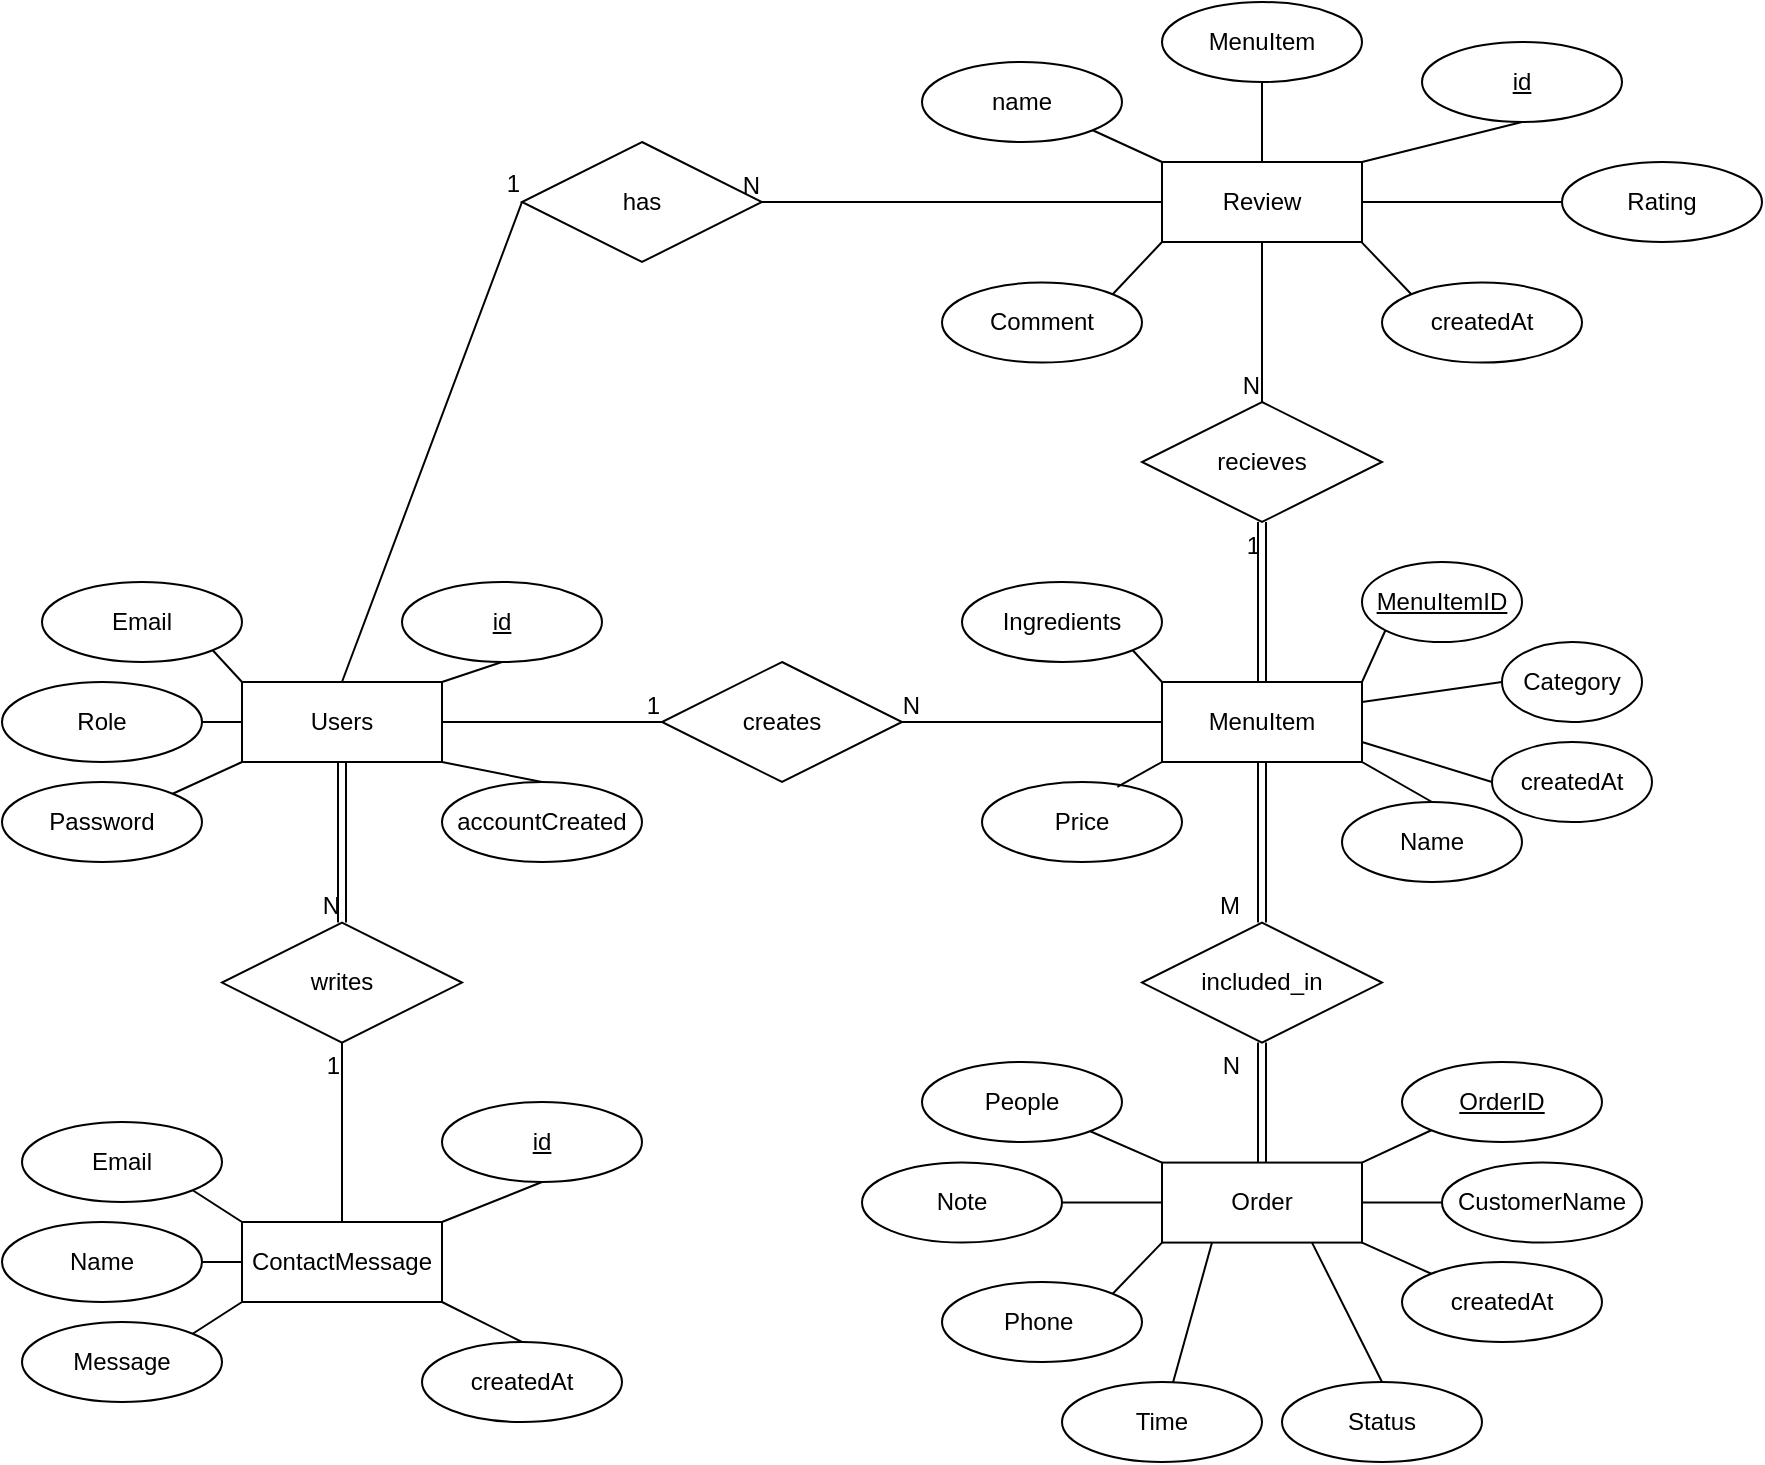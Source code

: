 <mxfile>
    <diagram id="apet5OLyNNQHsize-prF" name="Page-1">
        <mxGraphModel dx="646" dy="353" grid="1" gridSize="10" guides="1" tooltips="1" connect="1" arrows="1" fold="1" page="1" pageScale="1" pageWidth="2000" pageHeight="2000" math="0" shadow="0">
            <root>
                <mxCell id="0"/>
                <mxCell id="1" parent="0"/>
                <mxCell id="2" value="Users" style="whiteSpace=wrap;html=1;align=center;" parent="1" vertex="1">
                    <mxGeometry x="440" y="760" width="100" height="40" as="geometry"/>
                </mxCell>
                <mxCell id="3" value="&lt;meta charset=&quot;utf-8&quot;&gt;MenuItem" style="whiteSpace=wrap;html=1;align=center;" parent="1" vertex="1">
                    <mxGeometry x="900" y="760" width="100" height="40" as="geometry"/>
                </mxCell>
                <mxCell id="4" value="Order" style="whiteSpace=wrap;html=1;align=center;" parent="1" vertex="1">
                    <mxGeometry x="900" y="1000.29" width="100" height="40" as="geometry"/>
                </mxCell>
                <mxCell id="5" value="Email" style="ellipse;whiteSpace=wrap;html=1;align=center;" parent="1" vertex="1">
                    <mxGeometry x="340" y="710" width="100" height="40" as="geometry"/>
                </mxCell>
                <mxCell id="6" value="Password" style="ellipse;whiteSpace=wrap;html=1;align=center;" parent="1" vertex="1">
                    <mxGeometry x="320" y="810" width="100" height="40" as="geometry"/>
                </mxCell>
                <mxCell id="7" value="" style="endArrow=none;html=1;rounded=0;exitX=1;exitY=0;exitDx=0;exitDy=0;entryX=0;entryY=1;entryDx=0;entryDy=0;" parent="1" source="6" target="2" edge="1">
                    <mxGeometry relative="1" as="geometry">
                        <mxPoint x="560" y="920" as="sourcePoint"/>
                        <mxPoint x="720" y="920" as="targetPoint"/>
                    </mxGeometry>
                </mxCell>
                <mxCell id="8" value="" style="endArrow=none;html=1;rounded=0;exitX=0;exitY=0;exitDx=0;exitDy=0;entryX=1;entryY=1;entryDx=0;entryDy=0;" parent="1" source="2" target="5" edge="1">
                    <mxGeometry relative="1" as="geometry">
                        <mxPoint x="415" y="826" as="sourcePoint"/>
                        <mxPoint x="450" y="820" as="targetPoint"/>
                    </mxGeometry>
                </mxCell>
                <mxCell id="9" value="id" style="ellipse;whiteSpace=wrap;html=1;align=center;fontStyle=4;" parent="1" vertex="1">
                    <mxGeometry x="520" y="710" width="100" height="40" as="geometry"/>
                </mxCell>
                <mxCell id="10" value="" style="endArrow=none;html=1;rounded=0;entryX=0.5;entryY=1;entryDx=0;entryDy=0;exitX=1;exitY=0;exitDx=0;exitDy=0;" parent="1" source="2" target="9" edge="1">
                    <mxGeometry relative="1" as="geometry">
                        <mxPoint x="540" y="770" as="sourcePoint"/>
                        <mxPoint x="460" y="830" as="targetPoint"/>
                    </mxGeometry>
                </mxCell>
                <mxCell id="11" value="MenuItemID" style="ellipse;whiteSpace=wrap;html=1;align=center;fontStyle=4;" parent="1" vertex="1">
                    <mxGeometry x="1000" y="700" width="80" height="40" as="geometry"/>
                </mxCell>
                <mxCell id="12" value="Name&lt;span style=&quot;font-family: monospace; font-size: 0px; text-align: start; text-wrap: nowrap;&quot;&gt;%3CmxGraphModel%3E%3Croot%3E%3CmxCell%20id%3D%220%22%2F%3E%3CmxCell%20id%3D%221%22%20parent%3D%220%22%2F%3E%3CmxCell%20id%3D%222%22%20value%3D%22UserID%22%20style%3D%22ellipse%3BwhiteSpace%3Dwrap%3Bhtml%3D1%3Balign%3Dcenter%3BfontStyle%3D4%3B%22%20vertex%3D%221%22%20parent%3D%221%22%3E%3CmxGeometry%20x%3D%22580%22%20y%3D%22190%22%20width%3D%22100%22%20height%3D%2240%22%20as%3D%22geometry%22%2F%3E%3C%2FmxCell%3E%3C%2Froot%3E%3C%2FmxGraphModel%3E&lt;/span&gt;" style="ellipse;whiteSpace=wrap;html=1;align=center;" parent="1" vertex="1">
                    <mxGeometry x="990" y="820" width="90" height="40" as="geometry"/>
                </mxCell>
                <mxCell id="13" value="Price" style="ellipse;whiteSpace=wrap;html=1;align=center;" parent="1" vertex="1">
                    <mxGeometry x="810" y="810" width="100" height="40" as="geometry"/>
                </mxCell>
                <mxCell id="14" value="Ingredients" style="ellipse;whiteSpace=wrap;html=1;align=center;" parent="1" vertex="1">
                    <mxGeometry x="800" y="710" width="100" height="40" as="geometry"/>
                </mxCell>
                <mxCell id="15" value="" style="endArrow=none;html=1;rounded=0;exitX=0.677;exitY=0.06;exitDx=0;exitDy=0;entryX=0;entryY=1;entryDx=0;entryDy=0;exitPerimeter=0;" parent="1" source="13" target="3" edge="1">
                    <mxGeometry relative="1" as="geometry">
                        <mxPoint x="725" y="726" as="sourcePoint"/>
                        <mxPoint x="760" y="720" as="targetPoint"/>
                    </mxGeometry>
                </mxCell>
                <mxCell id="16" value="" style="endArrow=none;html=1;rounded=0;exitX=0.5;exitY=0;exitDx=0;exitDy=0;entryX=1;entryY=1;entryDx=0;entryDy=0;" parent="1" source="12" target="3" edge="1">
                    <mxGeometry relative="1" as="geometry">
                        <mxPoint x="735" y="736" as="sourcePoint"/>
                        <mxPoint x="770" y="730" as="targetPoint"/>
                    </mxGeometry>
                </mxCell>
                <mxCell id="17" value="" style="endArrow=none;html=1;rounded=0;exitX=0;exitY=1;exitDx=0;exitDy=0;entryX=1;entryY=0;entryDx=0;entryDy=0;" parent="1" source="11" target="3" edge="1">
                    <mxGeometry relative="1" as="geometry">
                        <mxPoint x="745" y="746" as="sourcePoint"/>
                        <mxPoint x="1000" y="759" as="targetPoint"/>
                    </mxGeometry>
                </mxCell>
                <mxCell id="18" value="" style="endArrow=none;html=1;rounded=0;exitX=1;exitY=1;exitDx=0;exitDy=0;entryX=0;entryY=0;entryDx=0;entryDy=0;" parent="1" source="14" target="3" edge="1">
                    <mxGeometry relative="1" as="geometry">
                        <mxPoint x="755" y="756" as="sourcePoint"/>
                        <mxPoint x="790" y="750" as="targetPoint"/>
                    </mxGeometry>
                </mxCell>
                <mxCell id="19" value="OrderID" style="ellipse;whiteSpace=wrap;html=1;align=center;fontStyle=4;" parent="1" vertex="1">
                    <mxGeometry x="1020" y="950" width="100" height="40" as="geometry"/>
                </mxCell>
                <mxCell id="20" value="&lt;div style=&quot;text-align: center;&quot;&gt;&lt;span style=&quot;text-align: start; background-color: transparent;&quot;&gt;CustomerName&lt;/span&gt;&lt;span style=&quot;font-family: monospace; font-size: 0px; text-align: start; text-wrap: nowrap; background-color: transparent;&quot;&gt;%3CmxGraphModel%3E%3Croot%3E%3CmxCell%20id%3D%220%22%2F%3E%3CmxCell%20id%3D%221%22%20parent%3D%220%22%2F%3E%3CmxCell%20id%3D%222%22%20value%3D%22UserID%22%20style%3D%22ellipse%3BwhiteSpace%3Dwrap%3Bhtml%3D1%3Balign%3Dcenter%3BfontStyle%3D4%3B%22%20vertex%3D%221%22%20parent%3D%221%22%3E%3CmxGeometry%20x%3D%22580%22%20y%3D%22190%22%20width%3D%22100%22%20height%3D%2240%22%20as%3D%22geometry%22%2F%3E%3C%2FmxCell%3E%3C%2Froot%3E%3C%2FmxGraphModel%3E&lt;/span&gt;&lt;/div&gt;" style="ellipse;whiteSpace=wrap;html=1;align=center;" parent="1" vertex="1">
                    <mxGeometry x="1040" y="1000.29" width="100" height="40" as="geometry"/>
                </mxCell>
                <mxCell id="21" value="Phone&amp;nbsp;" style="ellipse;whiteSpace=wrap;html=1;align=center;" parent="1" vertex="1">
                    <mxGeometry x="790" y="1060" width="100" height="40" as="geometry"/>
                </mxCell>
                <mxCell id="23" value="Time" style="ellipse;whiteSpace=wrap;html=1;align=center;" parent="1" vertex="1">
                    <mxGeometry x="850" y="1110" width="100" height="40" as="geometry"/>
                </mxCell>
                <mxCell id="24" value="" style="endArrow=none;html=1;rounded=0;exitX=0;exitY=1;exitDx=0;exitDy=0;entryX=1;entryY=0;entryDx=0;entryDy=0;" parent="1" source="19" target="4" edge="1">
                    <mxGeometry relative="1" as="geometry">
                        <mxPoint x="920" y="1050.29" as="sourcePoint"/>
                        <mxPoint x="1080" y="1050.29" as="targetPoint"/>
                    </mxGeometry>
                </mxCell>
                <mxCell id="25" value="" style="endArrow=none;html=1;rounded=0;entryX=0.25;entryY=1;entryDx=0;entryDy=0;" parent="1" source="23" target="4" edge="1">
                    <mxGeometry relative="1" as="geometry">
                        <mxPoint x="1015" y="974.29" as="sourcePoint"/>
                        <mxPoint x="1010" y="1010.29" as="targetPoint"/>
                    </mxGeometry>
                </mxCell>
                <mxCell id="26" value="" style="endArrow=none;html=1;rounded=0;exitX=1;exitY=0.5;exitDx=0;exitDy=0;entryX=0;entryY=0.5;entryDx=0;entryDy=0;" parent="1" source="4" target="20" edge="1">
                    <mxGeometry relative="1" as="geometry">
                        <mxPoint x="1025" y="984.29" as="sourcePoint"/>
                        <mxPoint x="1020" y="1020.29" as="targetPoint"/>
                    </mxGeometry>
                </mxCell>
                <mxCell id="27" value="" style="endArrow=none;html=1;rounded=0;exitX=1;exitY=0;exitDx=0;exitDy=0;entryX=0;entryY=1;entryDx=0;entryDy=0;" parent="1" source="21" target="4" edge="1">
                    <mxGeometry relative="1" as="geometry">
                        <mxPoint x="880.0" y="1060.29" as="sourcePoint"/>
                        <mxPoint x="1030" y="1030.29" as="targetPoint"/>
                    </mxGeometry>
                </mxCell>
                <mxCell id="29" value="creates" style="shape=rhombus;perimeter=rhombusPerimeter;whiteSpace=wrap;html=1;align=center;" parent="1" vertex="1">
                    <mxGeometry x="650" y="750" width="120" height="60" as="geometry"/>
                </mxCell>
                <mxCell id="30" value="" style="endArrow=none;html=1;rounded=0;exitX=1;exitY=0.5;exitDx=0;exitDy=0;entryX=0;entryY=0.5;entryDx=0;entryDy=0;" parent="1" source="2" target="29" edge="1">
                    <mxGeometry relative="1" as="geometry">
                        <mxPoint x="680" y="710" as="sourcePoint"/>
                        <mxPoint x="840" y="710" as="targetPoint"/>
                    </mxGeometry>
                </mxCell>
                <mxCell id="31" value="1" style="resizable=0;html=1;whiteSpace=wrap;align=right;verticalAlign=bottom;" parent="30" connectable="0" vertex="1">
                    <mxGeometry x="1" relative="1" as="geometry"/>
                </mxCell>
                <mxCell id="32" value="" style="endArrow=none;html=1;rounded=0;entryX=1;entryY=0.5;entryDx=0;entryDy=0;exitX=0;exitY=0.5;exitDx=0;exitDy=0;" parent="1" source="3" target="29" edge="1">
                    <mxGeometry relative="1" as="geometry">
                        <mxPoint x="630" y="720" as="sourcePoint"/>
                        <mxPoint x="790" y="720" as="targetPoint"/>
                    </mxGeometry>
                </mxCell>
                <mxCell id="33" value="N" style="resizable=0;html=1;whiteSpace=wrap;align=right;verticalAlign=bottom;" parent="32" connectable="0" vertex="1">
                    <mxGeometry x="1" relative="1" as="geometry">
                        <mxPoint x="10" as="offset"/>
                    </mxGeometry>
                </mxCell>
                <mxCell id="34" value="included_in" style="shape=rhombus;perimeter=rhombusPerimeter;whiteSpace=wrap;html=1;align=center;" parent="1" vertex="1">
                    <mxGeometry x="890" y="880.29" width="120" height="60" as="geometry"/>
                </mxCell>
                <mxCell id="39" value="Role" style="ellipse;whiteSpace=wrap;html=1;align=center;" parent="1" vertex="1">
                    <mxGeometry x="320" y="760" width="100" height="40" as="geometry"/>
                </mxCell>
                <mxCell id="40" value="accountCreated" style="ellipse;whiteSpace=wrap;html=1;align=center;" parent="1" vertex="1">
                    <mxGeometry x="540" y="810" width="100" height="40" as="geometry"/>
                </mxCell>
                <mxCell id="41" value="" style="endArrow=none;html=1;rounded=0;entryX=1;entryY=0.5;entryDx=0;entryDy=0;" parent="1" target="39" edge="1">
                    <mxGeometry relative="1" as="geometry">
                        <mxPoint x="440" y="780" as="sourcePoint"/>
                        <mxPoint x="640" y="900" as="targetPoint"/>
                    </mxGeometry>
                </mxCell>
                <mxCell id="42" value="" style="endArrow=none;html=1;rounded=0;exitX=0.5;exitY=0;exitDx=0;exitDy=0;entryX=1;entryY=1;entryDx=0;entryDy=0;" parent="1" source="40" target="2" edge="1">
                    <mxGeometry relative="1" as="geometry">
                        <mxPoint x="670" y="850" as="sourcePoint"/>
                        <mxPoint x="830" y="850" as="targetPoint"/>
                    </mxGeometry>
                </mxCell>
                <mxCell id="43" value="createdAt" style="ellipse;whiteSpace=wrap;html=1;align=center;" parent="1" vertex="1">
                    <mxGeometry x="1065" y="790" width="80" height="40" as="geometry"/>
                </mxCell>
                <mxCell id="45" value="Category" style="ellipse;whiteSpace=wrap;html=1;align=center;" parent="1" vertex="1">
                    <mxGeometry x="1070" y="740" width="70" height="40" as="geometry"/>
                </mxCell>
                <mxCell id="46" value="" style="endArrow=none;html=1;rounded=0;entryX=1;entryY=0.25;entryDx=0;entryDy=0;exitX=0;exitY=0.5;exitDx=0;exitDy=0;" parent="1" source="45" target="3" edge="1">
                    <mxGeometry relative="1" as="geometry">
                        <mxPoint x="1090" y="890" as="sourcePoint"/>
                        <mxPoint x="1090" y="920" as="targetPoint"/>
                    </mxGeometry>
                </mxCell>
                <mxCell id="47" value="" style="endArrow=none;html=1;rounded=0;exitX=1;exitY=0.75;exitDx=0;exitDy=0;entryX=0;entryY=0.5;entryDx=0;entryDy=0;" parent="1" source="3" target="43" edge="1">
                    <mxGeometry relative="1" as="geometry">
                        <mxPoint x="1108.2" y="919.8" as="sourcePoint"/>
                        <mxPoint x="1260" y="970" as="targetPoint"/>
                    </mxGeometry>
                </mxCell>
                <mxCell id="50" value="People" style="ellipse;whiteSpace=wrap;html=1;align=center;" parent="1" vertex="1">
                    <mxGeometry x="780" y="950" width="100" height="40" as="geometry"/>
                </mxCell>
                <mxCell id="51" value="Note" style="ellipse;whiteSpace=wrap;html=1;align=center;" parent="1" vertex="1">
                    <mxGeometry x="750" y="1000.29" width="100" height="40" as="geometry"/>
                </mxCell>
                <mxCell id="52" value="Status" style="ellipse;whiteSpace=wrap;html=1;align=center;" parent="1" vertex="1">
                    <mxGeometry x="960" y="1110" width="100" height="40" as="geometry"/>
                </mxCell>
                <mxCell id="53" value="createdAt" style="ellipse;whiteSpace=wrap;html=1;align=center;" parent="1" vertex="1">
                    <mxGeometry x="1020" y="1050" width="100" height="40" as="geometry"/>
                </mxCell>
                <mxCell id="55" value="" style="endArrow=none;html=1;rounded=0;exitX=1;exitY=1;exitDx=0;exitDy=0;entryX=0;entryY=0;entryDx=0;entryDy=0;" parent="1" source="4" target="53" edge="1">
                    <mxGeometry relative="1" as="geometry">
                        <mxPoint x="1000" y="1049.71" as="sourcePoint"/>
                        <mxPoint x="1040" y="1049.71" as="targetPoint"/>
                    </mxGeometry>
                </mxCell>
                <mxCell id="56" value="" style="endArrow=none;html=1;rounded=0;entryX=0.75;entryY=1;entryDx=0;entryDy=0;exitX=0.5;exitY=0;exitDx=0;exitDy=0;" parent="1" source="52" target="4" edge="1">
                    <mxGeometry relative="1" as="geometry">
                        <mxPoint x="969.5" y="1110" as="sourcePoint"/>
                        <mxPoint x="989.5" y="1040" as="targetPoint"/>
                    </mxGeometry>
                </mxCell>
                <mxCell id="57" value="" style="endArrow=none;html=1;rounded=0;entryX=0;entryY=0;entryDx=0;entryDy=0;" parent="1" source="50" target="4" edge="1">
                    <mxGeometry relative="1" as="geometry">
                        <mxPoint x="840" y="1040" as="sourcePoint"/>
                        <mxPoint x="1000" y="1040" as="targetPoint"/>
                    </mxGeometry>
                </mxCell>
                <mxCell id="58" value="" style="endArrow=none;html=1;rounded=0;exitX=1;exitY=0.5;exitDx=0;exitDy=0;entryX=0;entryY=0.5;entryDx=0;entryDy=0;" parent="1" source="51" target="4" edge="1">
                    <mxGeometry relative="1" as="geometry">
                        <mxPoint x="874" y="995" as="sourcePoint"/>
                        <mxPoint x="910" y="1010" as="targetPoint"/>
                    </mxGeometry>
                </mxCell>
                <mxCell id="59" value="Review" style="whiteSpace=wrap;html=1;align=center;" parent="1" vertex="1">
                    <mxGeometry x="900" y="500" width="100" height="40" as="geometry"/>
                </mxCell>
                <mxCell id="60" value="name" style="ellipse;whiteSpace=wrap;html=1;align=center;" parent="1" vertex="1">
                    <mxGeometry x="780" y="450" width="100" height="40" as="geometry"/>
                </mxCell>
                <mxCell id="61" value="&lt;table&gt;&lt;tbody&gt;&lt;tr&gt;&lt;td data-col-size=&quot;sm&quot; data-end=&quot;1580&quot; data-start=&quot;1570&quot;&gt;Comment&lt;br&gt;&lt;table&gt;&lt;tbody&gt;&lt;tr&gt;&lt;/tr&gt;&lt;/tbody&gt;&lt;/table&gt;&lt;/td&gt;&lt;/tr&gt;&lt;/tbody&gt;&lt;/table&gt;" style="ellipse;whiteSpace=wrap;html=1;align=center;" parent="1" vertex="1">
                    <mxGeometry x="790" y="560.29" width="100" height="40" as="geometry"/>
                </mxCell>
                <mxCell id="62" value="" style="endArrow=none;html=1;rounded=0;exitX=1;exitY=0;exitDx=0;exitDy=0;entryX=0;entryY=1;entryDx=0;entryDy=0;" parent="1" source="61" target="59" edge="1">
                    <mxGeometry relative="1" as="geometry">
                        <mxPoint x="1020" y="660" as="sourcePoint"/>
                        <mxPoint x="1180" y="660" as="targetPoint"/>
                    </mxGeometry>
                </mxCell>
                <mxCell id="63" value="" style="endArrow=none;html=1;rounded=0;exitX=0;exitY=0;exitDx=0;exitDy=0;entryX=1;entryY=1;entryDx=0;entryDy=0;" parent="1" source="59" target="60" edge="1">
                    <mxGeometry relative="1" as="geometry">
                        <mxPoint x="875" y="566" as="sourcePoint"/>
                        <mxPoint x="910" y="560" as="targetPoint"/>
                    </mxGeometry>
                </mxCell>
                <mxCell id="64" value="id" style="ellipse;whiteSpace=wrap;html=1;align=center;fontStyle=4;" parent="1" vertex="1">
                    <mxGeometry x="1030" y="440" width="100" height="40" as="geometry"/>
                </mxCell>
                <mxCell id="65" value="" style="endArrow=none;html=1;rounded=0;entryX=0.5;entryY=1;entryDx=0;entryDy=0;exitX=1;exitY=0;exitDx=0;exitDy=0;" parent="1" source="59" target="64" edge="1">
                    <mxGeometry relative="1" as="geometry">
                        <mxPoint x="1000" y="510" as="sourcePoint"/>
                        <mxPoint x="920" y="570" as="targetPoint"/>
                    </mxGeometry>
                </mxCell>
                <mxCell id="66" value="Rating" style="ellipse;whiteSpace=wrap;html=1;align=center;" parent="1" vertex="1">
                    <mxGeometry x="1100" y="500" width="100" height="40" as="geometry"/>
                </mxCell>
                <mxCell id="67" value="MenuItem" style="ellipse;whiteSpace=wrap;html=1;align=center;" parent="1" vertex="1">
                    <mxGeometry x="900" y="420" width="100" height="40" as="geometry"/>
                </mxCell>
                <mxCell id="68" value="" style="endArrow=none;html=1;rounded=0;entryX=0;entryY=0.5;entryDx=0;entryDy=0;exitX=1;exitY=0.5;exitDx=0;exitDy=0;" parent="1" source="59" target="66" edge="1">
                    <mxGeometry relative="1" as="geometry">
                        <mxPoint x="1250" y="520" as="sourcePoint"/>
                        <mxPoint x="1450" y="640" as="targetPoint"/>
                    </mxGeometry>
                </mxCell>
                <mxCell id="69" value="" style="endArrow=none;html=1;rounded=0;exitX=0.5;exitY=0;exitDx=0;exitDy=0;entryX=0.5;entryY=1;entryDx=0;entryDy=0;" parent="1" source="59" target="67" edge="1">
                    <mxGeometry relative="1" as="geometry">
                        <mxPoint x="940" y="490" as="sourcePoint"/>
                        <mxPoint x="930" y="359.71" as="targetPoint"/>
                    </mxGeometry>
                </mxCell>
                <mxCell id="70" value="createdAt" style="ellipse;whiteSpace=wrap;html=1;align=center;" parent="1" vertex="1">
                    <mxGeometry x="1010" y="560.29" width="100" height="40" as="geometry"/>
                </mxCell>
                <mxCell id="71" value="" style="endArrow=none;html=1;rounded=0;entryX=0;entryY=0;entryDx=0;entryDy=0;" parent="1" target="70" edge="1">
                    <mxGeometry relative="1" as="geometry">
                        <mxPoint x="1000" y="540.29" as="sourcePoint"/>
                        <mxPoint x="1060" y="480.29" as="targetPoint"/>
                    </mxGeometry>
                </mxCell>
                <mxCell id="72" value="ContactMessage" style="whiteSpace=wrap;html=1;align=center;" parent="1" vertex="1">
                    <mxGeometry x="440" y="1030" width="100" height="40" as="geometry"/>
                </mxCell>
                <mxCell id="73" value="Email" style="ellipse;whiteSpace=wrap;html=1;align=center;" parent="1" vertex="1">
                    <mxGeometry x="330" y="980" width="100" height="40" as="geometry"/>
                </mxCell>
                <mxCell id="74" value="Message" style="ellipse;whiteSpace=wrap;html=1;align=center;" parent="1" vertex="1">
                    <mxGeometry x="330" y="1080" width="100" height="40" as="geometry"/>
                </mxCell>
                <mxCell id="75" value="" style="endArrow=none;html=1;rounded=0;exitX=1;exitY=0;exitDx=0;exitDy=0;entryX=0;entryY=1;entryDx=0;entryDy=0;" parent="1" source="74" target="72" edge="1">
                    <mxGeometry relative="1" as="geometry">
                        <mxPoint x="560" y="1190" as="sourcePoint"/>
                        <mxPoint x="720" y="1190" as="targetPoint"/>
                    </mxGeometry>
                </mxCell>
                <mxCell id="76" value="" style="endArrow=none;html=1;rounded=0;exitX=0;exitY=0;exitDx=0;exitDy=0;entryX=1;entryY=1;entryDx=0;entryDy=0;" parent="1" source="72" target="73" edge="1">
                    <mxGeometry relative="1" as="geometry">
                        <mxPoint x="415" y="1096" as="sourcePoint"/>
                        <mxPoint x="450" y="1090" as="targetPoint"/>
                    </mxGeometry>
                </mxCell>
                <mxCell id="77" value="id" style="ellipse;whiteSpace=wrap;html=1;align=center;fontStyle=4;" parent="1" vertex="1">
                    <mxGeometry x="540" y="970" width="100" height="40" as="geometry"/>
                </mxCell>
                <mxCell id="78" value="" style="endArrow=none;html=1;rounded=0;entryX=0.5;entryY=1;entryDx=0;entryDy=0;exitX=1;exitY=0;exitDx=0;exitDy=0;" parent="1" source="72" target="77" edge="1">
                    <mxGeometry relative="1" as="geometry">
                        <mxPoint x="540" y="1040" as="sourcePoint"/>
                        <mxPoint x="460" y="1100" as="targetPoint"/>
                    </mxGeometry>
                </mxCell>
                <mxCell id="79" value="Name" style="ellipse;whiteSpace=wrap;html=1;align=center;" parent="1" vertex="1">
                    <mxGeometry x="320" y="1030" width="100" height="40" as="geometry"/>
                </mxCell>
                <mxCell id="80" value="createdAt" style="ellipse;whiteSpace=wrap;html=1;align=center;" parent="1" vertex="1">
                    <mxGeometry x="530" y="1090" width="100" height="40" as="geometry"/>
                </mxCell>
                <mxCell id="81" value="" style="endArrow=none;html=1;rounded=0;entryX=1;entryY=0.5;entryDx=0;entryDy=0;" parent="1" target="79" edge="1">
                    <mxGeometry relative="1" as="geometry">
                        <mxPoint x="440" y="1050" as="sourcePoint"/>
                        <mxPoint x="640" y="1170" as="targetPoint"/>
                    </mxGeometry>
                </mxCell>
                <mxCell id="82" value="" style="endArrow=none;html=1;rounded=0;exitX=0.5;exitY=0;exitDx=0;exitDy=0;entryX=1;entryY=1;entryDx=0;entryDy=0;" parent="1" source="80" target="72" edge="1">
                    <mxGeometry relative="1" as="geometry">
                        <mxPoint x="670" y="1120" as="sourcePoint"/>
                        <mxPoint x="830" y="1120" as="targetPoint"/>
                    </mxGeometry>
                </mxCell>
                <mxCell id="96" value="recieves" style="shape=rhombus;perimeter=rhombusPerimeter;whiteSpace=wrap;html=1;align=center;" parent="1" vertex="1">
                    <mxGeometry x="890" y="620" width="120" height="60" as="geometry"/>
                </mxCell>
                <mxCell id="99" value="" style="endArrow=none;html=1;rounded=0;entryX=0.5;entryY=0;entryDx=0;entryDy=0;exitX=0.5;exitY=1;exitDx=0;exitDy=0;" parent="1" source="59" target="96" edge="1">
                    <mxGeometry relative="1" as="geometry">
                        <mxPoint x="930" y="560" as="sourcePoint"/>
                        <mxPoint x="860" y="580" as="targetPoint"/>
                    </mxGeometry>
                </mxCell>
                <mxCell id="100" value="N" style="resizable=0;html=1;whiteSpace=wrap;align=right;verticalAlign=bottom;" parent="99" connectable="0" vertex="1">
                    <mxGeometry x="1" relative="1" as="geometry">
                        <mxPoint as="offset"/>
                    </mxGeometry>
                </mxCell>
                <mxCell id="101" value="" style="endArrow=none;html=1;rounded=0;entryX=0.5;entryY=0;entryDx=0;entryDy=0;" parent="1" source="72" target="103" edge="1">
                    <mxGeometry relative="1" as="geometry">
                        <mxPoint x="480" y="860" as="sourcePoint"/>
                        <mxPoint x="640" y="940" as="targetPoint"/>
                    </mxGeometry>
                </mxCell>
                <mxCell id="102" value="N" style="resizable=0;html=1;whiteSpace=wrap;align=right;verticalAlign=bottom;" parent="101" connectable="0" vertex="1">
                    <mxGeometry x="1" relative="1" as="geometry">
                        <mxPoint as="offset"/>
                    </mxGeometry>
                </mxCell>
                <mxCell id="103" value="writes" style="shape=rhombus;perimeter=rhombusPerimeter;whiteSpace=wrap;html=1;align=center;" parent="1" vertex="1">
                    <mxGeometry x="430" y="880.29" width="120" height="60" as="geometry"/>
                </mxCell>
                <mxCell id="111" value="" style="shape=link;html=1;rounded=0;entryX=0.5;entryY=1;entryDx=0;entryDy=0;exitX=0.5;exitY=0;exitDx=0;exitDy=0;" parent="1" source="3" target="96" edge="1">
                    <mxGeometry relative="1" as="geometry">
                        <mxPoint x="915" y="760" as="sourcePoint"/>
                        <mxPoint x="1025" y="660" as="targetPoint"/>
                    </mxGeometry>
                </mxCell>
                <mxCell id="112" value="1" style="resizable=0;html=1;whiteSpace=wrap;align=right;verticalAlign=bottom;" parent="111" connectable="0" vertex="1">
                    <mxGeometry x="1" relative="1" as="geometry">
                        <mxPoint y="20" as="offset"/>
                    </mxGeometry>
                </mxCell>
                <mxCell id="113" value="" style="shape=link;html=1;rounded=0;entryX=0.5;entryY=1;entryDx=0;entryDy=0;" parent="1" source="4" target="34" edge="1">
                    <mxGeometry relative="1" as="geometry">
                        <mxPoint x="970" y="850" as="sourcePoint"/>
                        <mxPoint x="1130" y="850" as="targetPoint"/>
                    </mxGeometry>
                </mxCell>
                <mxCell id="114" value="N" style="resizable=0;html=1;whiteSpace=wrap;align=right;verticalAlign=bottom;" parent="113" connectable="0" vertex="1">
                    <mxGeometry x="1" relative="1" as="geometry">
                        <mxPoint x="-10" y="20" as="offset"/>
                    </mxGeometry>
                </mxCell>
                <mxCell id="115" value="" style="shape=link;html=1;rounded=0;entryX=0.5;entryY=0;entryDx=0;entryDy=0;exitX=0.5;exitY=1;exitDx=0;exitDy=0;" parent="1" source="3" target="34" edge="1">
                    <mxGeometry relative="1" as="geometry">
                        <mxPoint x="960" y="1010" as="sourcePoint"/>
                        <mxPoint x="960" y="950" as="targetPoint"/>
                    </mxGeometry>
                </mxCell>
                <mxCell id="116" value="M" style="resizable=0;html=1;whiteSpace=wrap;align=right;verticalAlign=bottom;" parent="115" connectable="0" vertex="1">
                    <mxGeometry x="1" relative="1" as="geometry">
                        <mxPoint x="-10" as="offset"/>
                    </mxGeometry>
                </mxCell>
                <mxCell id="117" value="" style="shape=link;html=1;rounded=0;entryX=0.5;entryY=0;entryDx=0;entryDy=0;" parent="1" target="103" edge="1">
                    <mxGeometry relative="1" as="geometry">
                        <mxPoint x="490" y="800" as="sourcePoint"/>
                        <mxPoint x="490" y="850" as="targetPoint"/>
                    </mxGeometry>
                </mxCell>
                <mxCell id="118" value="1" style="resizable=0;html=1;whiteSpace=wrap;align=right;verticalAlign=bottom;" parent="117" connectable="0" vertex="1">
                    <mxGeometry x="1" relative="1" as="geometry">
                        <mxPoint y="80" as="offset"/>
                    </mxGeometry>
                </mxCell>
                <mxCell id="121" value="has" style="shape=rhombus;perimeter=rhombusPerimeter;whiteSpace=wrap;html=1;align=center;" vertex="1" parent="1">
                    <mxGeometry x="580" y="490" width="120" height="60" as="geometry"/>
                </mxCell>
                <mxCell id="126" value="" style="endArrow=none;html=1;rounded=0;entryX=0;entryY=0.5;entryDx=0;entryDy=0;exitX=0.5;exitY=0;exitDx=0;exitDy=0;" edge="1" parent="1" source="2" target="121">
                    <mxGeometry relative="1" as="geometry">
                        <mxPoint x="590" y="660" as="sourcePoint"/>
                        <mxPoint x="750" y="660" as="targetPoint"/>
                    </mxGeometry>
                </mxCell>
                <mxCell id="127" value="1" style="resizable=0;html=1;whiteSpace=wrap;align=right;verticalAlign=bottom;" connectable="0" vertex="1" parent="126">
                    <mxGeometry x="1" relative="1" as="geometry"/>
                </mxCell>
                <mxCell id="128" value="" style="endArrow=none;html=1;rounded=0;entryX=1;entryY=0.5;entryDx=0;entryDy=0;exitX=0;exitY=0.5;exitDx=0;exitDy=0;" edge="1" parent="1" source="59" target="121">
                    <mxGeometry relative="1" as="geometry">
                        <mxPoint x="500" y="770" as="sourcePoint"/>
                        <mxPoint x="570" y="550" as="targetPoint"/>
                    </mxGeometry>
                </mxCell>
                <mxCell id="129" value="N" style="resizable=0;html=1;whiteSpace=wrap;align=right;verticalAlign=bottom;" connectable="0" vertex="1" parent="128">
                    <mxGeometry x="1" relative="1" as="geometry">
                        <mxPoint as="offset"/>
                    </mxGeometry>
                </mxCell>
            </root>
        </mxGraphModel>
    </diagram>
</mxfile>